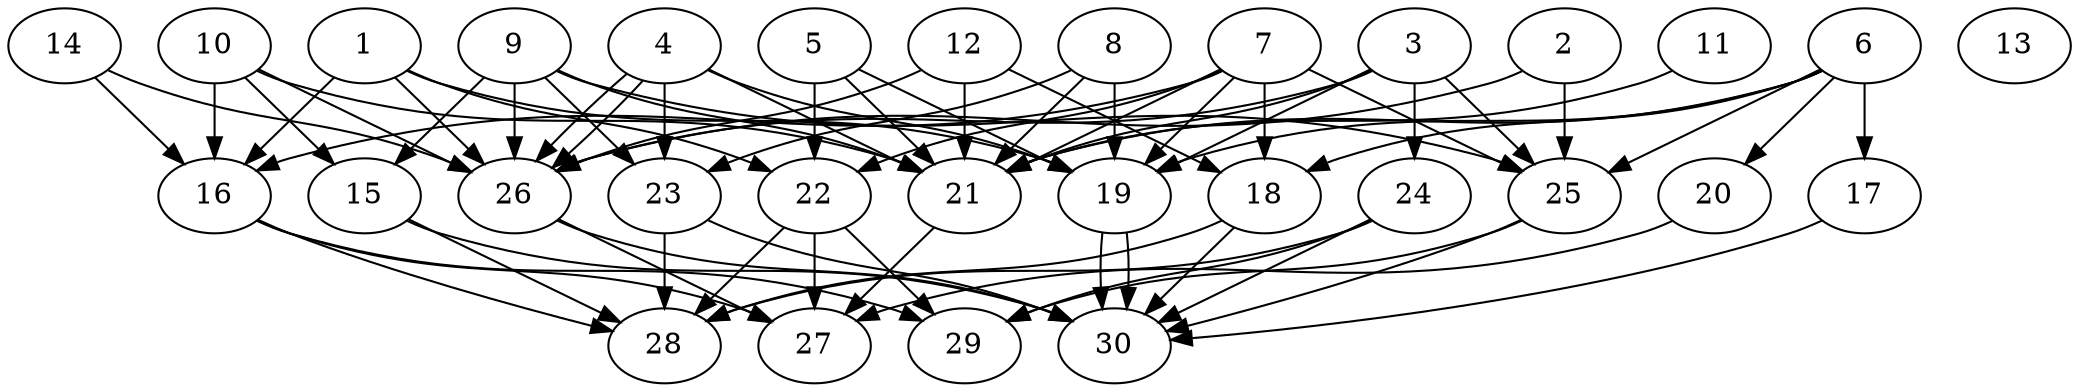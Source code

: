 // DAG automatically generated by daggen at Thu Oct  3 14:04:19 2019
// ./daggen --dot -n 30 --ccr 0.3 --fat 0.7 --regular 0.5 --density 0.7 --mindata 5242880 --maxdata 52428800 
digraph G {
  1 [size="80390827", alpha="0.02", expect_size="24117248"] 
  1 -> 16 [size ="24117248"]
  1 -> 19 [size ="24117248"]
  1 -> 22 [size ="24117248"]
  1 -> 26 [size ="24117248"]
  2 [size="149268480", alpha="0.14", expect_size="44780544"] 
  2 -> 25 [size ="44780544"]
  2 -> 26 [size ="44780544"]
  3 [size="116838400", alpha="0.15", expect_size="35051520"] 
  3 -> 19 [size ="35051520"]
  3 -> 21 [size ="35051520"]
  3 -> 24 [size ="35051520"]
  3 -> 25 [size ="35051520"]
  3 -> 26 [size ="35051520"]
  4 [size="102918827", alpha="0.09", expect_size="30875648"] 
  4 -> 19 [size ="30875648"]
  4 -> 21 [size ="30875648"]
  4 -> 23 [size ="30875648"]
  4 -> 26 [size ="30875648"]
  4 -> 26 [size ="30875648"]
  5 [size="147729067", alpha="0.20", expect_size="44318720"] 
  5 -> 19 [size ="44318720"]
  5 -> 21 [size ="44318720"]
  5 -> 22 [size ="44318720"]
  6 [size="82944000", alpha="0.11", expect_size="24883200"] 
  6 -> 17 [size ="24883200"]
  6 -> 18 [size ="24883200"]
  6 -> 19 [size ="24883200"]
  6 -> 20 [size ="24883200"]
  6 -> 21 [size ="24883200"]
  6 -> 25 [size ="24883200"]
  7 [size="120941227", alpha="0.09", expect_size="36282368"] 
  7 -> 16 [size ="36282368"]
  7 -> 18 [size ="36282368"]
  7 -> 19 [size ="36282368"]
  7 -> 21 [size ="36282368"]
  7 -> 22 [size ="36282368"]
  7 -> 25 [size ="36282368"]
  8 [size="138222933", alpha="0.12", expect_size="41466880"] 
  8 -> 19 [size ="41466880"]
  8 -> 21 [size ="41466880"]
  8 -> 23 [size ="41466880"]
  9 [size="161566720", alpha="0.03", expect_size="48470016"] 
  9 -> 15 [size ="48470016"]
  9 -> 21 [size ="48470016"]
  9 -> 23 [size ="48470016"]
  9 -> 25 [size ="48470016"]
  9 -> 26 [size ="48470016"]
  10 [size="76892160", alpha="0.19", expect_size="23067648"] 
  10 -> 15 [size ="23067648"]
  10 -> 16 [size ="23067648"]
  10 -> 21 [size ="23067648"]
  10 -> 26 [size ="23067648"]
  11 [size="65716907", alpha="0.12", expect_size="19715072"] 
  11 -> 21 [size ="19715072"]
  12 [size="80551253", alpha="0.04", expect_size="24165376"] 
  12 -> 18 [size ="24165376"]
  12 -> 21 [size ="24165376"]
  12 -> 26 [size ="24165376"]
  13 [size="32733867", alpha="0.01", expect_size="9820160"] 
  14 [size="147206827", alpha="0.02", expect_size="44162048"] 
  14 -> 16 [size ="44162048"]
  14 -> 26 [size ="44162048"]
  15 [size="62668800", alpha="0.08", expect_size="18800640"] 
  15 -> 28 [size ="18800640"]
  15 -> 30 [size ="18800640"]
  16 [size="61098667", alpha="0.16", expect_size="18329600"] 
  16 -> 27 [size ="18329600"]
  16 -> 28 [size ="18329600"]
  16 -> 29 [size ="18329600"]
  17 [size="146732373", alpha="0.03", expect_size="44019712"] 
  17 -> 30 [size ="44019712"]
  18 [size="61477547", alpha="0.11", expect_size="18443264"] 
  18 -> 28 [size ="18443264"]
  18 -> 30 [size ="18443264"]
  19 [size="152139093", alpha="0.04", expect_size="45641728"] 
  19 -> 30 [size ="45641728"]
  19 -> 30 [size ="45641728"]
  20 [size="20933973", alpha="0.16", expect_size="6280192"] 
  20 -> 27 [size ="6280192"]
  21 [size="167659520", alpha="0.16", expect_size="50297856"] 
  21 -> 27 [size ="50297856"]
  22 [size="102901760", alpha="0.13", expect_size="30870528"] 
  22 -> 27 [size ="30870528"]
  22 -> 28 [size ="30870528"]
  22 -> 29 [size ="30870528"]
  23 [size="131293867", alpha="0.03", expect_size="39388160"] 
  23 -> 28 [size ="39388160"]
  23 -> 30 [size ="39388160"]
  24 [size="139315200", alpha="0.04", expect_size="41794560"] 
  24 -> 28 [size ="41794560"]
  24 -> 29 [size ="41794560"]
  24 -> 30 [size ="41794560"]
  25 [size="154705920", alpha="0.01", expect_size="46411776"] 
  25 -> 29 [size ="46411776"]
  25 -> 30 [size ="46411776"]
  26 [size="63948800", alpha="0.06", expect_size="19184640"] 
  26 -> 27 [size ="19184640"]
  26 -> 30 [size ="19184640"]
  27 [size="29593600", alpha="0.05", expect_size="8878080"] 
  28 [size="56739840", alpha="0.19", expect_size="17021952"] 
  29 [size="145097387", alpha="0.11", expect_size="43529216"] 
  30 [size="173711360", alpha="0.11", expect_size="52113408"] 
}
